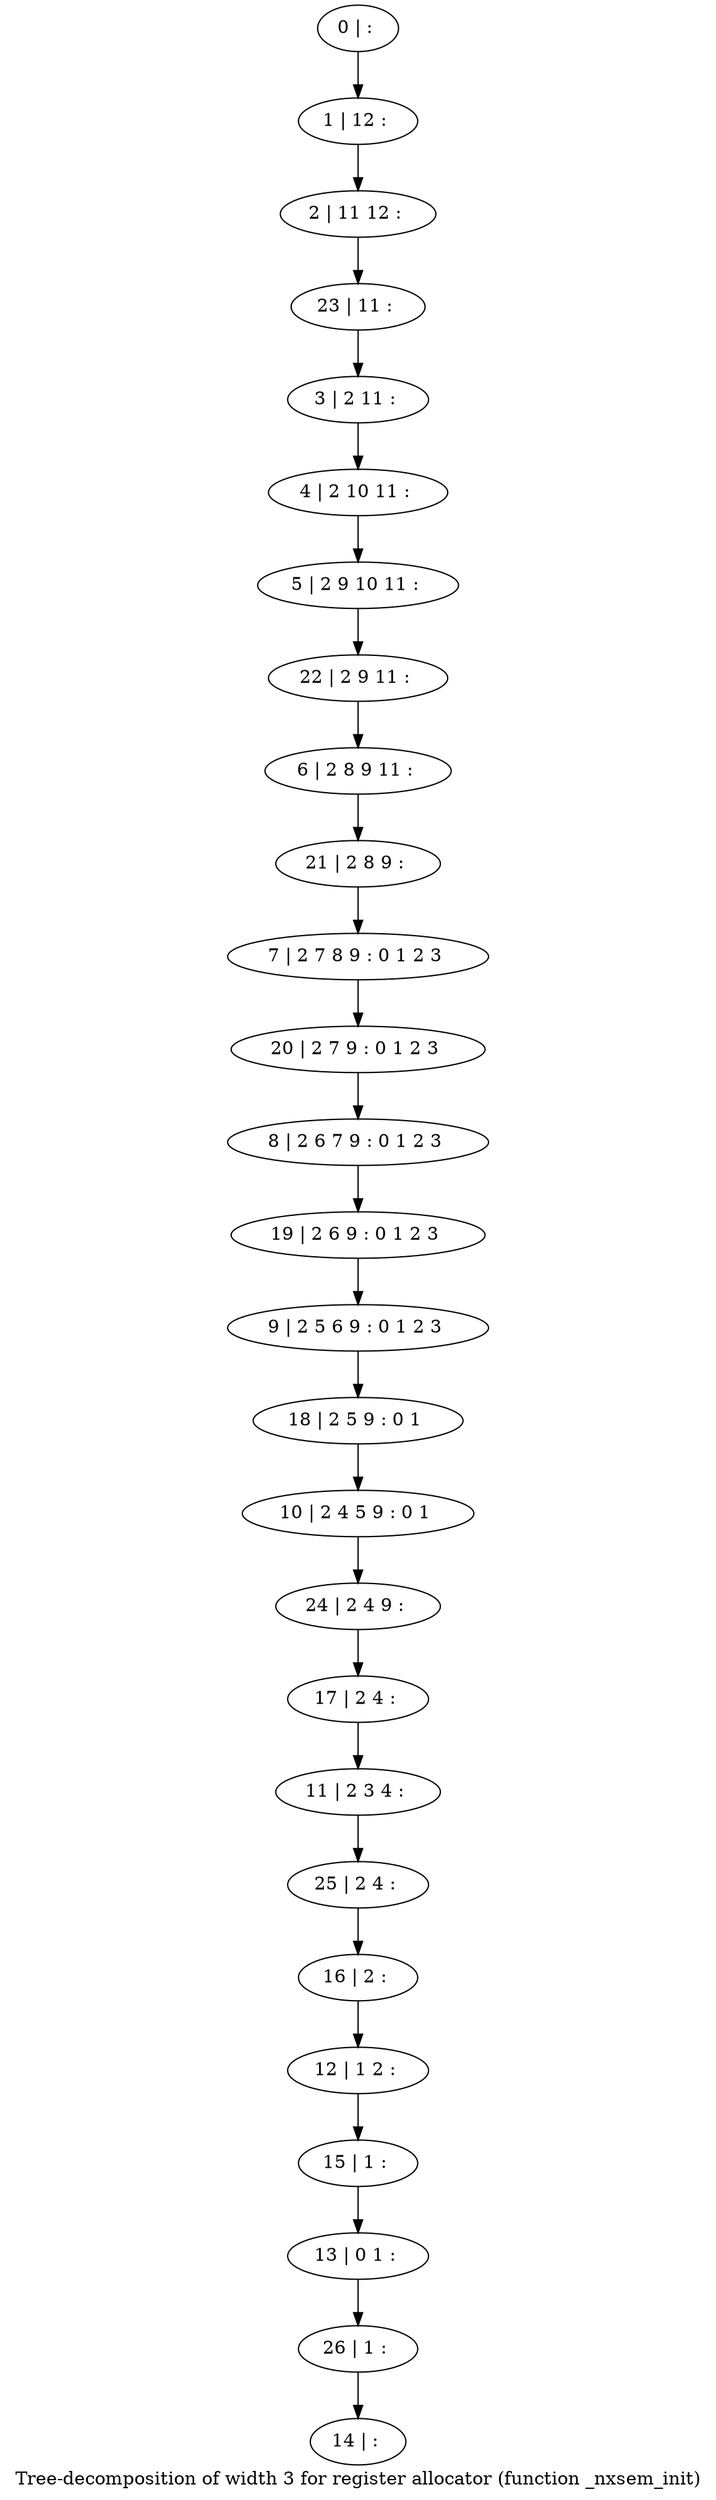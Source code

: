 digraph G {
graph [label="Tree-decomposition of width 3 for register allocator (function _nxsem_init)"]
0[label="0 | : "];
1[label="1 | 12 : "];
2[label="2 | 11 12 : "];
3[label="3 | 2 11 : "];
4[label="4 | 2 10 11 : "];
5[label="5 | 2 9 10 11 : "];
6[label="6 | 2 8 9 11 : "];
7[label="7 | 2 7 8 9 : 0 1 2 3 "];
8[label="8 | 2 6 7 9 : 0 1 2 3 "];
9[label="9 | 2 5 6 9 : 0 1 2 3 "];
10[label="10 | 2 4 5 9 : 0 1 "];
11[label="11 | 2 3 4 : "];
12[label="12 | 1 2 : "];
13[label="13 | 0 1 : "];
14[label="14 | : "];
15[label="15 | 1 : "];
16[label="16 | 2 : "];
17[label="17 | 2 4 : "];
18[label="18 | 2 5 9 : 0 1 "];
19[label="19 | 2 6 9 : 0 1 2 3 "];
20[label="20 | 2 7 9 : 0 1 2 3 "];
21[label="21 | 2 8 9 : "];
22[label="22 | 2 9 11 : "];
23[label="23 | 11 : "];
24[label="24 | 2 4 9 : "];
25[label="25 | 2 4 : "];
26[label="26 | 1 : "];
0->1 ;
1->2 ;
3->4 ;
4->5 ;
15->13 ;
12->15 ;
16->12 ;
17->11 ;
18->10 ;
9->18 ;
19->9 ;
8->19 ;
20->8 ;
7->20 ;
21->7 ;
6->21 ;
22->6 ;
5->22 ;
23->3 ;
2->23 ;
24->17 ;
10->24 ;
25->16 ;
11->25 ;
26->14 ;
13->26 ;
}
